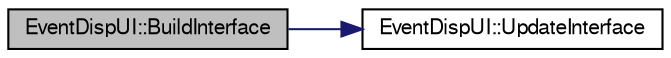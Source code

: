 digraph "EventDispUI::BuildInterface"
{
  bgcolor="transparent";
  edge [fontname="FreeSans",fontsize="10",labelfontname="FreeSans",labelfontsize="10"];
  node [fontname="FreeSans",fontsize="10",shape=record];
  rankdir="LR";
  Node1 [label="EventDispUI::BuildInterface",height=0.2,width=0.4,color="black", fillcolor="grey75", style="filled" fontcolor="black"];
  Node1 -> Node2 [color="midnightblue",fontsize="10",style="solid",fontname="FreeSans"];
  Node2 [label="EventDispUI::UpdateInterface",height=0.2,width=0.4,color="black",URL="$d8/d6d/classEventDispUI.html#a54a75c2f5dd2e30f22d843e477f88e77"];
}
